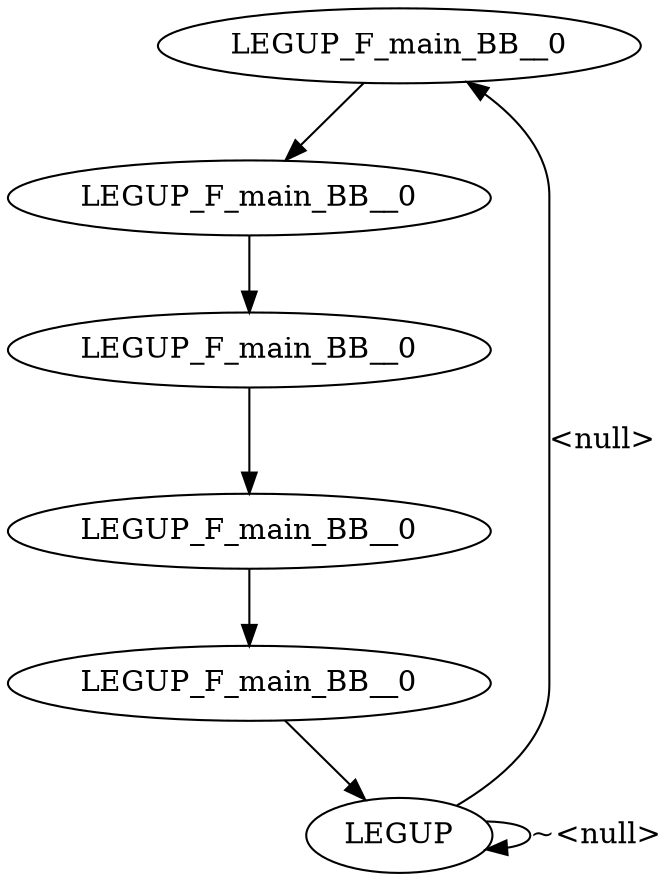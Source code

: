 digraph {
Node0x2f31750[label="LEGUP_F_main_BB__0"];
Node0x2f0a8e0[label="LEGUP"];
Node0x2f0a8e0 -> Node0x2f31750[label="<null>"];
Node0x2f0a8e0 -> Node0x2f0a8e0[label="~<null>"];
Node0x2f31820[label="LEGUP_F_main_BB__0"];
Node0x2f31750 -> Node0x2f31820;
Node0x2f318f0[label="LEGUP_F_main_BB__0"];
Node0x2f31820 -> Node0x2f318f0;
Node0x2f319c0[label="LEGUP_F_main_BB__0"];
Node0x2f318f0 -> Node0x2f319c0;
Node0x2f31a90[label="LEGUP_F_main_BB__0"];
Node0x2f319c0 -> Node0x2f31a90;
Node0x2f31a90 -> Node0x2f0a8e0;
}
